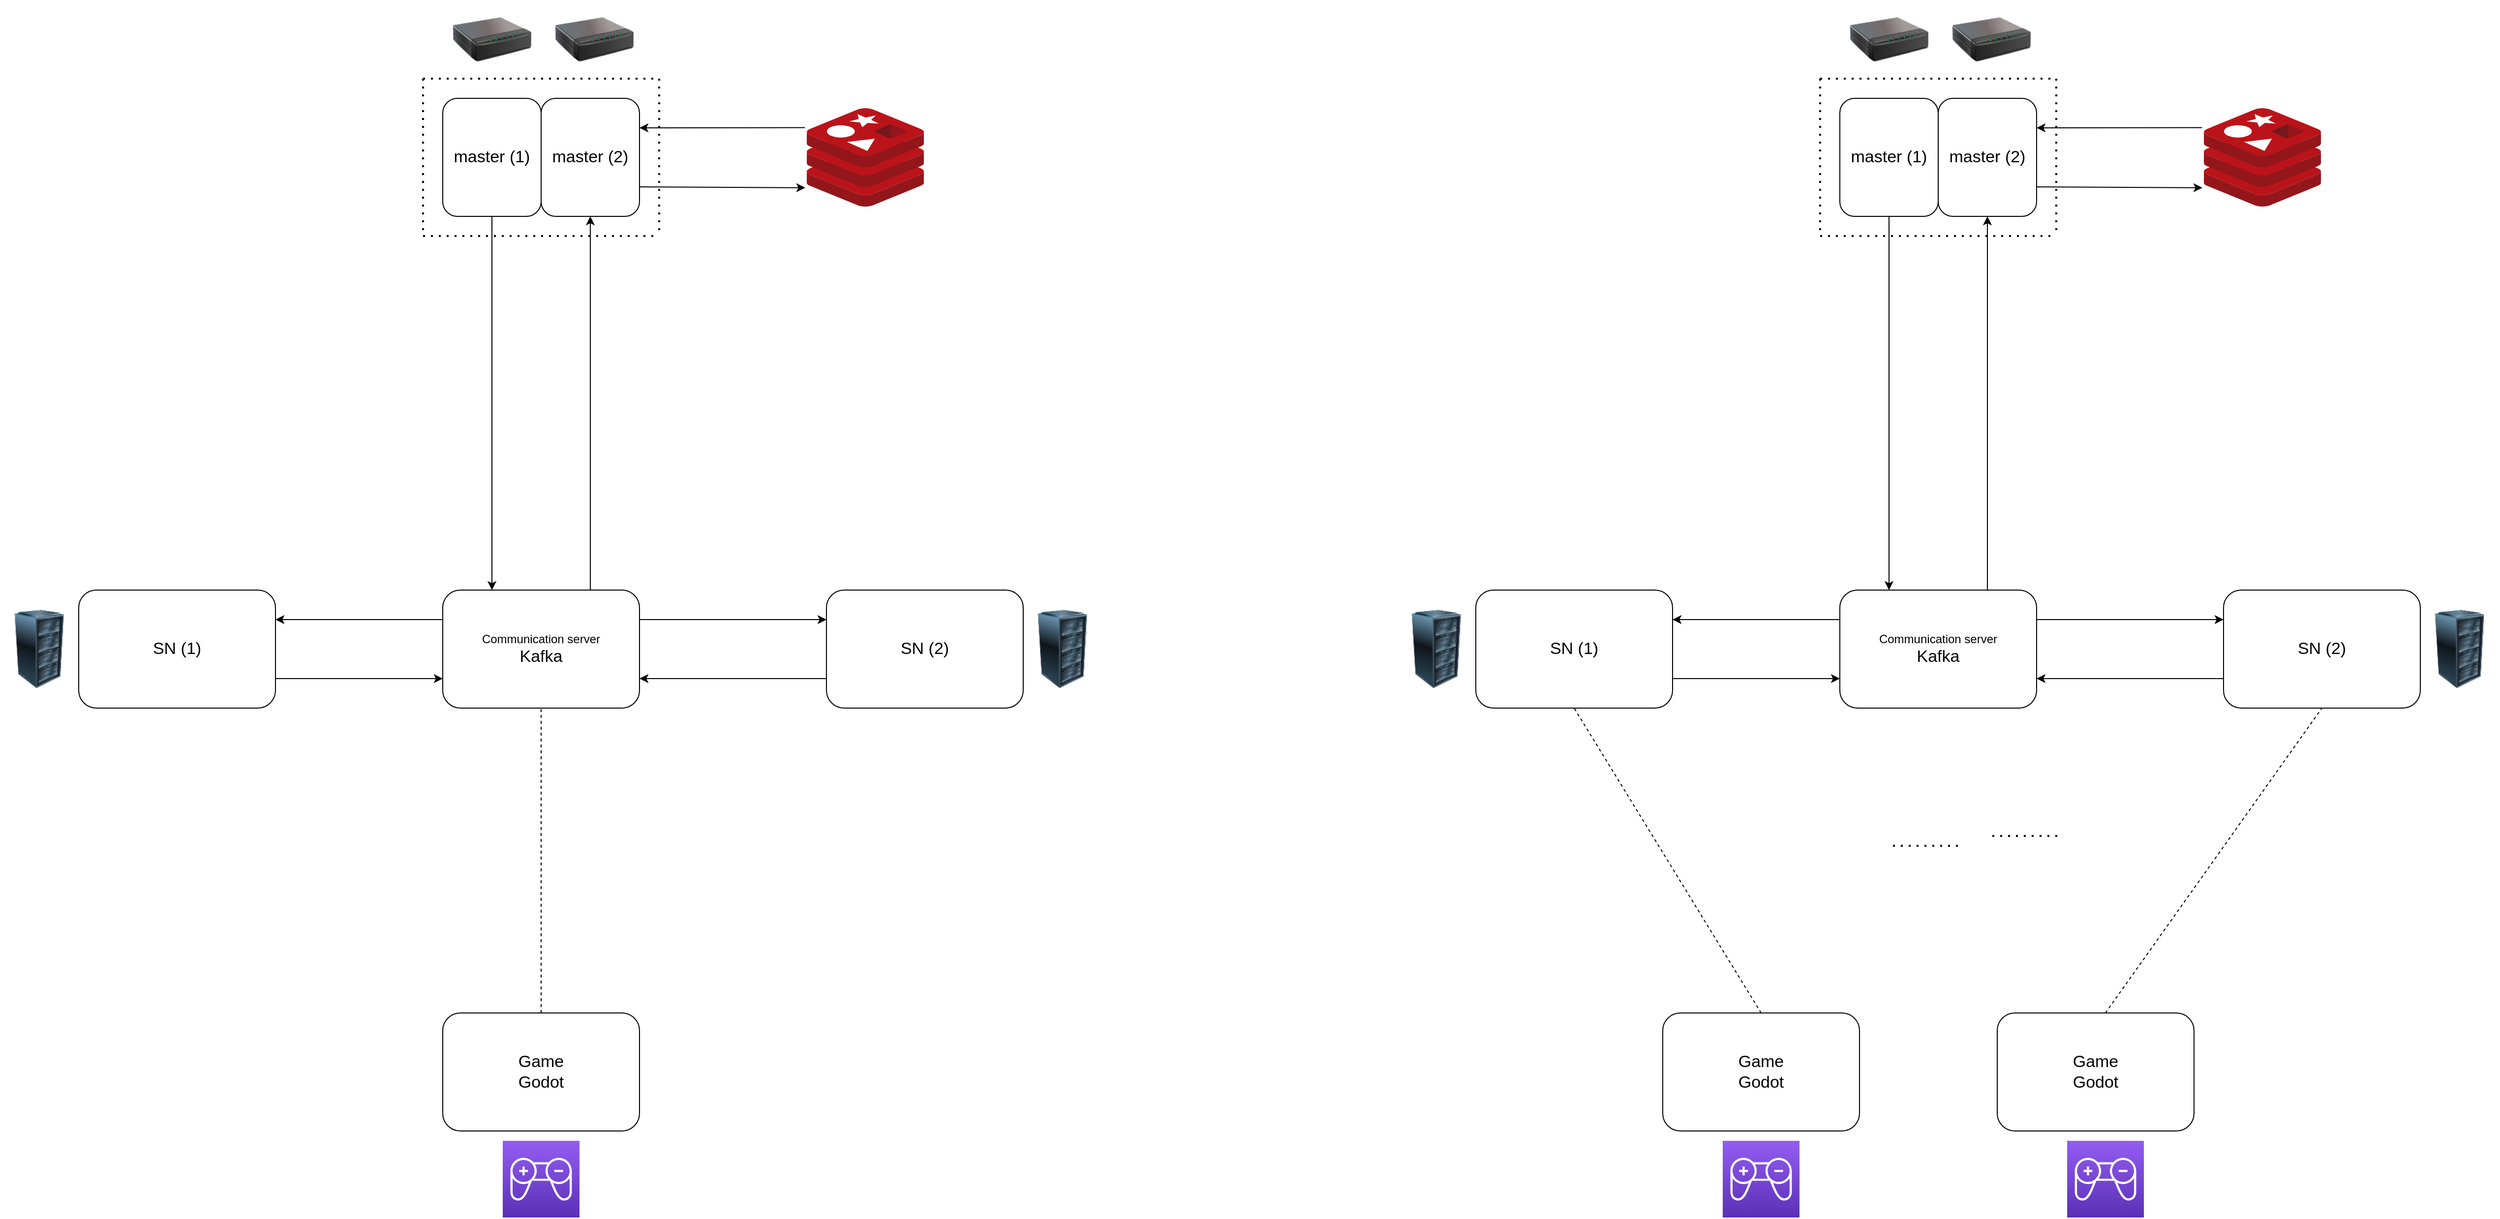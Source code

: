 <mxfile>
    <diagram id="EYfYIhbMcfs3fcxKXPL2" name="Page-1">
        <mxGraphModel dx="4448" dy="3143" grid="1" gridSize="10" guides="1" tooltips="1" connect="1" arrows="1" fold="1" page="1" pageScale="1" pageWidth="827" pageHeight="1169" math="0" shadow="0">
            <root>
                <mxCell id="0"/>
                <mxCell id="1" parent="0"/>
                <mxCell id="11" style="edgeStyle=none;html=1;exitX=0.75;exitY=0;exitDx=0;exitDy=0;entryX=0.5;entryY=1;entryDx=0;entryDy=0;fontSize=17;" edge="1" parent="1" source="2" target="20">
                    <mxGeometry relative="1" as="geometry">
                        <mxPoint x="460" y="-250" as="targetPoint"/>
                    </mxGeometry>
                </mxCell>
                <mxCell id="12" style="edgeStyle=none;html=1;exitX=0;exitY=0.25;exitDx=0;exitDy=0;entryX=1;entryY=0.25;entryDx=0;entryDy=0;fontSize=17;" edge="1" parent="1" source="2" target="3">
                    <mxGeometry relative="1" as="geometry"/>
                </mxCell>
                <mxCell id="14" style="edgeStyle=none;html=1;exitX=1;exitY=0.25;exitDx=0;exitDy=0;entryX=0;entryY=0.25;entryDx=0;entryDy=0;fontSize=17;" edge="1" parent="1" source="2" target="4">
                    <mxGeometry relative="1" as="geometry"/>
                </mxCell>
                <mxCell id="2" value="Communication server&lt;br&gt;&lt;font style=&quot;font-size: 17px;&quot;&gt;Kafka&lt;/font&gt;" style="rounded=1;whiteSpace=wrap;html=1;" vertex="1" parent="1">
                    <mxGeometry x="300" y="130" width="200" height="120" as="geometry"/>
                </mxCell>
                <mxCell id="13" style="edgeStyle=none;html=1;exitX=1;exitY=0.75;exitDx=0;exitDy=0;entryX=0;entryY=0.75;entryDx=0;entryDy=0;fontSize=17;" edge="1" parent="1" source="3" target="2">
                    <mxGeometry relative="1" as="geometry"/>
                </mxCell>
                <mxCell id="3" value="&lt;span style=&quot;font-size: 17px;&quot;&gt;SN (1)&lt;/span&gt;" style="rounded=1;whiteSpace=wrap;html=1;" vertex="1" parent="1">
                    <mxGeometry x="-70" y="130" width="200" height="120" as="geometry"/>
                </mxCell>
                <mxCell id="15" style="edgeStyle=none;html=1;exitX=0;exitY=0.75;exitDx=0;exitDy=0;entryX=1;entryY=0.75;entryDx=0;entryDy=0;fontSize=17;" edge="1" parent="1" source="4" target="2">
                    <mxGeometry relative="1" as="geometry"/>
                </mxCell>
                <mxCell id="4" value="&lt;span style=&quot;font-size: 17px;&quot;&gt;SN (2)&lt;/span&gt;" style="rounded=1;whiteSpace=wrap;html=1;" vertex="1" parent="1">
                    <mxGeometry x="690" y="130" width="200" height="120" as="geometry"/>
                </mxCell>
                <mxCell id="10" style="edgeStyle=none;html=1;exitX=0.5;exitY=1;exitDx=0;exitDy=0;entryX=0.25;entryY=0;entryDx=0;entryDy=0;fontSize=17;" edge="1" parent="1" source="18" target="2">
                    <mxGeometry relative="1" as="geometry">
                        <mxPoint x="380" y="-250" as="sourcePoint"/>
                    </mxGeometry>
                </mxCell>
                <mxCell id="16" style="edgeStyle=none;html=1;entryX=1;entryY=0.25;entryDx=0;entryDy=0;fontSize=17;exitX=-0.016;exitY=0.198;exitDx=0;exitDy=0;exitPerimeter=0;" edge="1" parent="1" source="7" target="20">
                    <mxGeometry relative="1" as="geometry">
                        <mxPoint x="730" y="-460" as="sourcePoint"/>
                    </mxGeometry>
                </mxCell>
                <mxCell id="17" style="edgeStyle=none;html=1;exitX=1;exitY=0.75;exitDx=0;exitDy=0;entryX=-0.013;entryY=0.809;entryDx=0;entryDy=0;entryPerimeter=0;fontSize=17;" edge="1" parent="1" target="7">
                    <mxGeometry relative="1" as="geometry">
                        <mxPoint x="500.0" y="-280" as="sourcePoint"/>
                    </mxGeometry>
                </mxCell>
                <mxCell id="7" value="" style="sketch=0;aspect=fixed;html=1;points=[];align=center;image;fontSize=12;image=img/lib/mscae/Cache_Redis_Product.svg;" vertex="1" parent="1">
                    <mxGeometry x="670" y="-360" width="119.05" height="100" as="geometry"/>
                </mxCell>
                <mxCell id="8" value="&lt;span style=&quot;font-size: 17px;&quot;&gt;Game&lt;br&gt;Godot&lt;br&gt;&lt;/span&gt;" style="rounded=1;whiteSpace=wrap;html=1;" vertex="1" parent="1">
                    <mxGeometry x="120" y="560" width="200" height="120" as="geometry"/>
                </mxCell>
                <mxCell id="18" value="&lt;span style=&quot;font-size: 17px;&quot;&gt;master (1)&lt;/span&gt;" style="rounded=1;whiteSpace=wrap;html=1;" vertex="1" parent="1">
                    <mxGeometry x="300" y="-370" width="100" height="120" as="geometry"/>
                </mxCell>
                <mxCell id="20" value="&lt;span style=&quot;font-size: 17px;&quot;&gt;master (2)&lt;/span&gt;" style="rounded=1;whiteSpace=wrap;html=1;" vertex="1" parent="1">
                    <mxGeometry x="400" y="-370" width="100" height="120" as="geometry"/>
                </mxCell>
                <mxCell id="21" value="" style="endArrow=none;dashed=1;html=1;dashPattern=1 3;strokeWidth=2;fontSize=17;" edge="1" parent="1">
                    <mxGeometry width="50" height="50" relative="1" as="geometry">
                        <mxPoint x="280" y="-390" as="sourcePoint"/>
                        <mxPoint x="280" y="-230" as="targetPoint"/>
                    </mxGeometry>
                </mxCell>
                <mxCell id="22" value="" style="endArrow=none;dashed=1;html=1;dashPattern=1 3;strokeWidth=2;fontSize=17;" edge="1" parent="1">
                    <mxGeometry width="50" height="50" relative="1" as="geometry">
                        <mxPoint x="280" y="-230" as="sourcePoint"/>
                        <mxPoint x="520" y="-230" as="targetPoint"/>
                    </mxGeometry>
                </mxCell>
                <mxCell id="23" value="" style="endArrow=none;dashed=1;html=1;dashPattern=1 3;strokeWidth=2;fontSize=17;" edge="1" parent="1">
                    <mxGeometry width="50" height="50" relative="1" as="geometry">
                        <mxPoint x="280" y="-390" as="sourcePoint"/>
                        <mxPoint x="520.0" y="-390" as="targetPoint"/>
                        <Array as="points">
                            <mxPoint x="400" y="-390"/>
                        </Array>
                    </mxGeometry>
                </mxCell>
                <mxCell id="24" value="" style="endArrow=none;dashed=1;html=1;dashPattern=1 3;strokeWidth=2;fontSize=17;" edge="1" parent="1">
                    <mxGeometry width="50" height="50" relative="1" as="geometry">
                        <mxPoint x="520" y="-390" as="sourcePoint"/>
                        <mxPoint x="520" y="-230" as="targetPoint"/>
                        <Array as="points">
                            <mxPoint x="520" y="-300"/>
                        </Array>
                    </mxGeometry>
                </mxCell>
                <mxCell id="25" value="" style="endArrow=none;dashed=1;html=1;fontSize=17;exitX=0.5;exitY=0;exitDx=0;exitDy=0;entryX=0.5;entryY=1;entryDx=0;entryDy=0;" edge="1" parent="1" source="8" target="3">
                    <mxGeometry width="50" height="50" relative="1" as="geometry">
                        <mxPoint x="300" y="420" as="sourcePoint"/>
                        <mxPoint x="350" y="370" as="targetPoint"/>
                    </mxGeometry>
                </mxCell>
                <mxCell id="26" value="" style="endArrow=none;dashed=1;html=1;dashPattern=1 3;strokeWidth=2;fontSize=17;" edge="1" parent="1">
                    <mxGeometry width="50" height="50" relative="1" as="geometry">
                        <mxPoint x="420" y="390" as="sourcePoint"/>
                        <mxPoint x="349" y="390" as="targetPoint"/>
                    </mxGeometry>
                </mxCell>
                <mxCell id="30" value="" style="image;html=1;image=img/lib/clip_art/computers/Server_Rack_128x128.png;fontSize=17;" vertex="1" parent="1">
                    <mxGeometry x="-150" y="150" width="80" height="80" as="geometry"/>
                </mxCell>
                <mxCell id="31" value="" style="image;html=1;image=img/lib/clip_art/computers/Server_Rack_128x128.png;fontSize=17;" vertex="1" parent="1">
                    <mxGeometry x="890" y="150" width="80" height="80" as="geometry"/>
                </mxCell>
                <mxCell id="32" value="" style="sketch=0;points=[[0,0,0],[0.25,0,0],[0.5,0,0],[0.75,0,0],[1,0,0],[0,1,0],[0.25,1,0],[0.5,1,0],[0.75,1,0],[1,1,0],[0,0.25,0],[0,0.5,0],[0,0.75,0],[1,0.25,0],[1,0.5,0],[1,0.75,0]];outlineConnect=0;fontColor=#232F3E;gradientColor=#945DF2;gradientDirection=north;fillColor=#5A30B5;strokeColor=#ffffff;dashed=0;verticalLabelPosition=bottom;verticalAlign=top;align=center;html=1;fontSize=12;fontStyle=0;aspect=fixed;shape=mxgraph.aws4.resourceIcon;resIcon=mxgraph.aws4.game_tech2;" vertex="1" parent="1">
                    <mxGeometry x="181" y="690" width="78" height="78" as="geometry"/>
                </mxCell>
                <mxCell id="33" value="" style="image;html=1;image=img/lib/clip_art/networking/Print_Server_128x128.png;fontSize=17;" vertex="1" parent="1">
                    <mxGeometry x="414" y="-470" width="80" height="80" as="geometry"/>
                </mxCell>
                <mxCell id="34" value="" style="image;html=1;image=img/lib/clip_art/networking/Print_Server_128x128.png;fontSize=17;" vertex="1" parent="1">
                    <mxGeometry x="310" y="-470" width="80" height="80" as="geometry"/>
                </mxCell>
                <mxCell id="95" value="&lt;span style=&quot;font-size: 17px;&quot;&gt;Game&lt;br&gt;Godot&lt;br&gt;&lt;/span&gt;" style="rounded=1;whiteSpace=wrap;html=1;" vertex="1" parent="1">
                    <mxGeometry x="460" y="560" width="200" height="120" as="geometry"/>
                </mxCell>
                <mxCell id="96" value="" style="sketch=0;points=[[0,0,0],[0.25,0,0],[0.5,0,0],[0.75,0,0],[1,0,0],[0,1,0],[0.25,1,0],[0.5,1,0],[0.75,1,0],[1,1,0],[0,0.25,0],[0,0.5,0],[0,0.75,0],[1,0.25,0],[1,0.5,0],[1,0.75,0]];outlineConnect=0;fontColor=#232F3E;gradientColor=#945DF2;gradientDirection=north;fillColor=#5A30B5;strokeColor=#ffffff;dashed=0;verticalLabelPosition=bottom;verticalAlign=top;align=center;html=1;fontSize=12;fontStyle=0;aspect=fixed;shape=mxgraph.aws4.resourceIcon;resIcon=mxgraph.aws4.game_tech2;" vertex="1" parent="1">
                    <mxGeometry x="531.05" y="690" width="78" height="78" as="geometry"/>
                </mxCell>
                <mxCell id="97" value="" style="endArrow=none;dashed=1;html=1;fontSize=17;exitX=0.5;exitY=0;exitDx=0;exitDy=0;entryX=0.5;entryY=1;entryDx=0;entryDy=0;" edge="1" parent="1" target="4">
                    <mxGeometry width="50" height="50" relative="1" as="geometry">
                        <mxPoint x="570" y="560" as="sourcePoint"/>
                        <mxPoint x="380" y="250" as="targetPoint"/>
                    </mxGeometry>
                </mxCell>
                <mxCell id="98" value="" style="endArrow=none;dashed=1;html=1;dashPattern=1 3;strokeWidth=2;fontSize=17;" edge="1" parent="1">
                    <mxGeometry width="50" height="50" relative="1" as="geometry">
                        <mxPoint x="521" y="380" as="sourcePoint"/>
                        <mxPoint x="450" y="380" as="targetPoint"/>
                    </mxGeometry>
                </mxCell>
                <mxCell id="99" style="edgeStyle=none;html=1;exitX=0.75;exitY=0;exitDx=0;exitDy=0;entryX=0.5;entryY=1;entryDx=0;entryDy=0;fontSize=17;" edge="1" parent="1" source="102" target="113">
                    <mxGeometry relative="1" as="geometry">
                        <mxPoint x="-960" y="-250" as="targetPoint"/>
                    </mxGeometry>
                </mxCell>
                <mxCell id="100" style="edgeStyle=none;html=1;exitX=0;exitY=0.25;exitDx=0;exitDy=0;entryX=1;entryY=0.25;entryDx=0;entryDy=0;fontSize=17;" edge="1" parent="1" source="102" target="104">
                    <mxGeometry relative="1" as="geometry"/>
                </mxCell>
                <mxCell id="101" style="edgeStyle=none;html=1;exitX=1;exitY=0.25;exitDx=0;exitDy=0;entryX=0;entryY=0.25;entryDx=0;entryDy=0;fontSize=17;" edge="1" parent="1" source="102" target="106">
                    <mxGeometry relative="1" as="geometry"/>
                </mxCell>
                <mxCell id="102" value="Communication server&lt;br&gt;&lt;font style=&quot;font-size: 17px;&quot;&gt;Kafka&lt;/font&gt;" style="rounded=1;whiteSpace=wrap;html=1;" vertex="1" parent="1">
                    <mxGeometry x="-1120" y="130" width="200" height="120" as="geometry"/>
                </mxCell>
                <mxCell id="103" style="edgeStyle=none;html=1;exitX=1;exitY=0.75;exitDx=0;exitDy=0;entryX=0;entryY=0.75;entryDx=0;entryDy=0;fontSize=17;" edge="1" parent="1" source="104" target="102">
                    <mxGeometry relative="1" as="geometry"/>
                </mxCell>
                <mxCell id="104" value="&lt;span style=&quot;font-size: 17px;&quot;&gt;SN (1)&lt;/span&gt;" style="rounded=1;whiteSpace=wrap;html=1;" vertex="1" parent="1">
                    <mxGeometry x="-1490" y="130" width="200" height="120" as="geometry"/>
                </mxCell>
                <mxCell id="105" style="edgeStyle=none;html=1;exitX=0;exitY=0.75;exitDx=0;exitDy=0;entryX=1;entryY=0.75;entryDx=0;entryDy=0;fontSize=17;" edge="1" parent="1" source="106" target="102">
                    <mxGeometry relative="1" as="geometry"/>
                </mxCell>
                <mxCell id="106" value="&lt;span style=&quot;font-size: 17px;&quot;&gt;SN (2)&lt;/span&gt;" style="rounded=1;whiteSpace=wrap;html=1;" vertex="1" parent="1">
                    <mxGeometry x="-730" y="130" width="200" height="120" as="geometry"/>
                </mxCell>
                <mxCell id="107" style="edgeStyle=none;html=1;exitX=0.5;exitY=1;exitDx=0;exitDy=0;entryX=0.25;entryY=0;entryDx=0;entryDy=0;fontSize=17;" edge="1" parent="1" source="112" target="102">
                    <mxGeometry relative="1" as="geometry">
                        <mxPoint x="-1040" y="-250" as="sourcePoint"/>
                    </mxGeometry>
                </mxCell>
                <mxCell id="108" style="edgeStyle=none;html=1;entryX=1;entryY=0.25;entryDx=0;entryDy=0;fontSize=17;exitX=-0.016;exitY=0.198;exitDx=0;exitDy=0;exitPerimeter=0;" edge="1" parent="1" source="110" target="113">
                    <mxGeometry relative="1" as="geometry">
                        <mxPoint x="-690" y="-460" as="sourcePoint"/>
                    </mxGeometry>
                </mxCell>
                <mxCell id="109" style="edgeStyle=none;html=1;exitX=1;exitY=0.75;exitDx=0;exitDy=0;entryX=-0.013;entryY=0.809;entryDx=0;entryDy=0;entryPerimeter=0;fontSize=17;" edge="1" parent="1" target="110">
                    <mxGeometry relative="1" as="geometry">
                        <mxPoint x="-920" y="-280.0" as="sourcePoint"/>
                    </mxGeometry>
                </mxCell>
                <mxCell id="110" value="" style="sketch=0;aspect=fixed;html=1;points=[];align=center;image;fontSize=12;image=img/lib/mscae/Cache_Redis_Product.svg;" vertex="1" parent="1">
                    <mxGeometry x="-750" y="-360" width="119.05" height="100" as="geometry"/>
                </mxCell>
                <mxCell id="111" value="&lt;span style=&quot;font-size: 17px;&quot;&gt;Game&lt;br&gt;Godot&lt;br&gt;&lt;/span&gt;" style="rounded=1;whiteSpace=wrap;html=1;" vertex="1" parent="1">
                    <mxGeometry x="-1120" y="560" width="200" height="120" as="geometry"/>
                </mxCell>
                <mxCell id="112" value="&lt;span style=&quot;font-size: 17px;&quot;&gt;master (1)&lt;/span&gt;" style="rounded=1;whiteSpace=wrap;html=1;" vertex="1" parent="1">
                    <mxGeometry x="-1120" y="-370" width="100" height="120" as="geometry"/>
                </mxCell>
                <mxCell id="113" value="&lt;span style=&quot;font-size: 17px;&quot;&gt;master (2)&lt;/span&gt;" style="rounded=1;whiteSpace=wrap;html=1;" vertex="1" parent="1">
                    <mxGeometry x="-1020" y="-370" width="100" height="120" as="geometry"/>
                </mxCell>
                <mxCell id="114" value="" style="endArrow=none;dashed=1;html=1;dashPattern=1 3;strokeWidth=2;fontSize=17;" edge="1" parent="1">
                    <mxGeometry width="50" height="50" relative="1" as="geometry">
                        <mxPoint x="-1140" y="-390" as="sourcePoint"/>
                        <mxPoint x="-1140" y="-230.0" as="targetPoint"/>
                    </mxGeometry>
                </mxCell>
                <mxCell id="115" value="" style="endArrow=none;dashed=1;html=1;dashPattern=1 3;strokeWidth=2;fontSize=17;" edge="1" parent="1">
                    <mxGeometry width="50" height="50" relative="1" as="geometry">
                        <mxPoint x="-1140" y="-230.0" as="sourcePoint"/>
                        <mxPoint x="-900" y="-230.0" as="targetPoint"/>
                    </mxGeometry>
                </mxCell>
                <mxCell id="116" value="" style="endArrow=none;dashed=1;html=1;dashPattern=1 3;strokeWidth=2;fontSize=17;" edge="1" parent="1">
                    <mxGeometry width="50" height="50" relative="1" as="geometry">
                        <mxPoint x="-1140" y="-390" as="sourcePoint"/>
                        <mxPoint x="-900" y="-390" as="targetPoint"/>
                        <Array as="points">
                            <mxPoint x="-1020" y="-390"/>
                        </Array>
                    </mxGeometry>
                </mxCell>
                <mxCell id="117" value="" style="endArrow=none;dashed=1;html=1;dashPattern=1 3;strokeWidth=2;fontSize=17;" edge="1" parent="1">
                    <mxGeometry width="50" height="50" relative="1" as="geometry">
                        <mxPoint x="-900" y="-390" as="sourcePoint"/>
                        <mxPoint x="-900" y="-230.0" as="targetPoint"/>
                        <Array as="points">
                            <mxPoint x="-900" y="-300"/>
                        </Array>
                    </mxGeometry>
                </mxCell>
                <mxCell id="118" value="" style="endArrow=none;dashed=1;html=1;fontSize=17;exitX=0.5;exitY=0;exitDx=0;exitDy=0;entryX=0.5;entryY=1;entryDx=0;entryDy=0;" edge="1" parent="1" source="111" target="102">
                    <mxGeometry width="50" height="50" relative="1" as="geometry">
                        <mxPoint x="-1120" y="420" as="sourcePoint"/>
                        <mxPoint x="-1070" y="370" as="targetPoint"/>
                    </mxGeometry>
                </mxCell>
                <mxCell id="119" value="" style="image;html=1;image=img/lib/clip_art/computers/Server_Rack_128x128.png;fontSize=17;" vertex="1" parent="1">
                    <mxGeometry x="-1570" y="150" width="80" height="80" as="geometry"/>
                </mxCell>
                <mxCell id="120" value="" style="image;html=1;image=img/lib/clip_art/computers/Server_Rack_128x128.png;fontSize=17;" vertex="1" parent="1">
                    <mxGeometry x="-530" y="150" width="80" height="80" as="geometry"/>
                </mxCell>
                <mxCell id="121" value="" style="sketch=0;points=[[0,0,0],[0.25,0,0],[0.5,0,0],[0.75,0,0],[1,0,0],[0,1,0],[0.25,1,0],[0.5,1,0],[0.75,1,0],[1,1,0],[0,0.25,0],[0,0.5,0],[0,0.75,0],[1,0.25,0],[1,0.5,0],[1,0.75,0]];outlineConnect=0;fontColor=#232F3E;gradientColor=#945DF2;gradientDirection=north;fillColor=#5A30B5;strokeColor=#ffffff;dashed=0;verticalLabelPosition=bottom;verticalAlign=top;align=center;html=1;fontSize=12;fontStyle=0;aspect=fixed;shape=mxgraph.aws4.resourceIcon;resIcon=mxgraph.aws4.game_tech2;" vertex="1" parent="1">
                    <mxGeometry x="-1059" y="690" width="78" height="78" as="geometry"/>
                </mxCell>
                <mxCell id="122" value="" style="image;html=1;image=img/lib/clip_art/networking/Print_Server_128x128.png;fontSize=17;" vertex="1" parent="1">
                    <mxGeometry x="-1006" y="-470" width="80" height="80" as="geometry"/>
                </mxCell>
                <mxCell id="123" value="" style="image;html=1;image=img/lib/clip_art/networking/Print_Server_128x128.png;fontSize=17;" vertex="1" parent="1">
                    <mxGeometry x="-1110" y="-470" width="80" height="80" as="geometry"/>
                </mxCell>
            </root>
        </mxGraphModel>
    </diagram>
</mxfile>